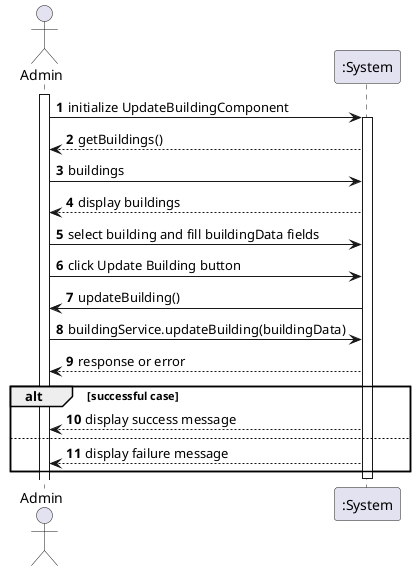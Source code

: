 @startuml
autonumber
'hide footbox
actor "Admin" as admin

participant ":System" as sys

activate admin

admin -> sys: initialize UpdateBuildingComponent
activate sys

sys --> admin: getBuildings()
admin -> sys: buildings
sys --> admin: display buildings

admin -> sys: select building and fill buildingData fields
admin -> sys: click Update Building button
sys -> admin: updateBuilding()
admin -> sys: buildingService.updateBuilding(buildingData)
sys --> admin: response or error

alt successful case
    sys --> admin: display success message
else
    sys --> admin: display failure message
end

deactivate sys
@enduml
